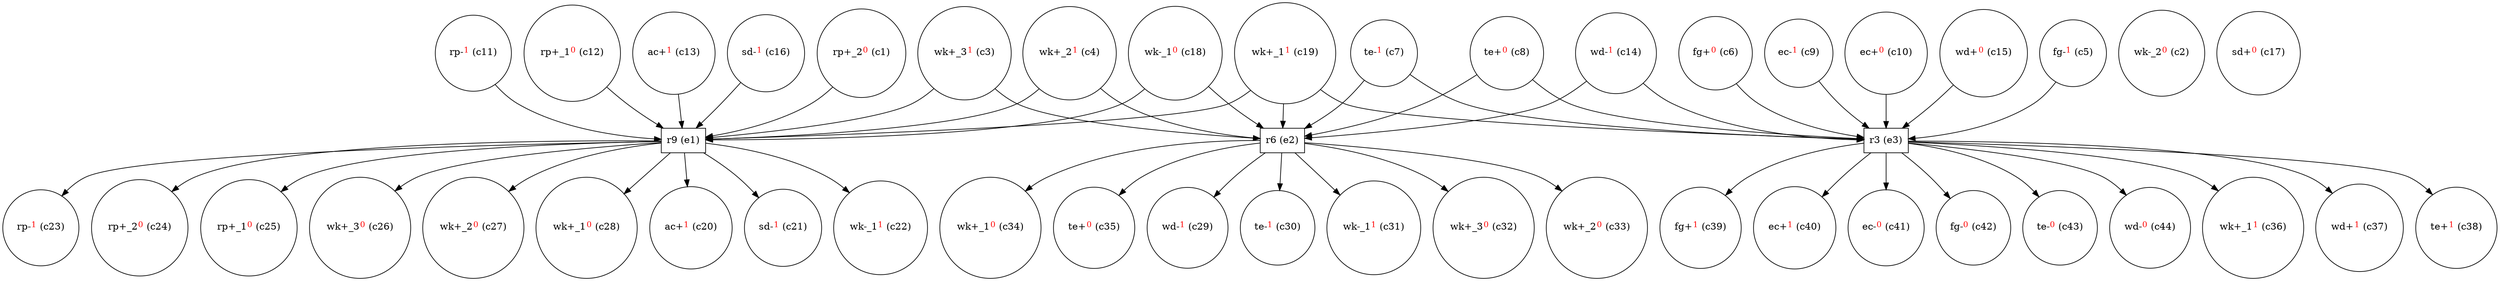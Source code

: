 digraph test {
  c1 -> e1;
  c3 -> e1;
  c3 -> e2;
  c4 -> e1;
  c4 -> e2;
  c5 -> e3;
  c6 -> e3;
  c7 -> e2;
  c7 -> e3;
  c8 -> e2;
  c8 -> e3;
  c9 -> e3;
  c10 -> e3;
  c11 -> e1;
  c12 -> e1;
  c13 -> e1;
  c14 -> e2;
  c14 -> e3;
  c15 -> e3;
  c16 -> e1;
  c18 -> e1;
  c18 -> e2;
  c19 -> e1;
  c19 -> e2;
  c19 -> e3;
  e1 -> c20;
  e1 -> c21;
  e1 -> c22;
  e1 -> c23;
  e1 -> c24;
  e1 -> c25;
  e1 -> c26;
  e1 -> c27;
  e1 -> c28;
  e2 -> c29;
  e2 -> c30;
  e2 -> c31;
  e2 -> c32;
  e2 -> c33;
  e2 -> c34;
  e2 -> c35;
  e3 -> c36;
  e3 -> c37;
  e3 -> c38;
  e3 -> c39;
  e3 -> c40;
  e3 -> c41;
  e3 -> c42;
  e3 -> c43;
  e3 -> c44;
  c1 [label= <rp+_2<FONT COLOR="red"><SUP>0</SUP></FONT>&nbsp;(c1)> shape=circle];
  c2 [label= <wk-_2<FONT COLOR="red"><SUP>0</SUP></FONT>&nbsp;(c2)> shape=circle];
  c3 [label= <wk+_3<FONT COLOR="red"><SUP>1</SUP></FONT>&nbsp;(c3)> shape=circle];
  c4 [label= <wk+_2<FONT COLOR="red"><SUP>1</SUP></FONT>&nbsp;(c4)> shape=circle];
  c5 [label= <fg-<FONT COLOR="red"><SUP>1</SUP></FONT>&nbsp;(c5)> shape=circle];
  c6 [label= <fg+<FONT COLOR="red"><SUP>0</SUP></FONT>&nbsp;(c6)> shape=circle];
  c7 [label= <te-<FONT COLOR="red"><SUP>1</SUP></FONT>&nbsp;(c7)> shape=circle];
  c8 [label= <te+<FONT COLOR="red"><SUP>0</SUP></FONT>&nbsp;(c8)> shape=circle];
  c9 [label= <ec-<FONT COLOR="red"><SUP>1</SUP></FONT>&nbsp;(c9)> shape=circle];
  c10 [label= <ec+<FONT COLOR="red"><SUP>0</SUP></FONT>&nbsp;(c10)> shape=circle];
  c11 [label= <rp-<FONT COLOR="red"><SUP>1</SUP></FONT>&nbsp;(c11)> shape=circle];
  c12 [label= <rp+_1<FONT COLOR="red"><SUP>0</SUP></FONT>&nbsp;(c12)> shape=circle];
  c13 [label= <ac+<FONT COLOR="red"><SUP>1</SUP></FONT>&nbsp;(c13)> shape=circle];
  c14 [label= <wd-<FONT COLOR="red"><SUP>1</SUP></FONT>&nbsp;(c14)> shape=circle];
  c15 [label= <wd+<FONT COLOR="red"><SUP>0</SUP></FONT>&nbsp;(c15)> shape=circle];
  c16 [label= <sd-<FONT COLOR="red"><SUP>1</SUP></FONT>&nbsp;(c16)> shape=circle];
  c17 [label= <sd+<FONT COLOR="red"><SUP>0</SUP></FONT>&nbsp;(c17)> shape=circle];
  c18 [label= <wk-_1<FONT COLOR="red"><SUP>0</SUP></FONT>&nbsp;(c18)> shape=circle];
  c19 [label= <wk+_1<FONT COLOR="red"><SUP>1</SUP></FONT>&nbsp;(c19)> shape=circle];
  c20 [label= <ac+<FONT COLOR="red"><SUP>1</SUP></FONT>&nbsp;(c20)> shape=circle];
  c21 [label= <sd-<FONT COLOR="red"><SUP>1</SUP></FONT>&nbsp;(c21)> shape=circle];
  c22 [label= <wk-_1<FONT COLOR="red"><SUP>1</SUP></FONT>&nbsp;(c22)> shape=circle];
  c23 [label= <rp-<FONT COLOR="red"><SUP>1</SUP></FONT>&nbsp;(c23)> shape=circle];
  c24 [label= <rp+_2<FONT COLOR="red"><SUP>0</SUP></FONT>&nbsp;(c24)> shape=circle];
  c25 [label= <rp+_1<FONT COLOR="red"><SUP>0</SUP></FONT>&nbsp;(c25)> shape=circle];
  c26 [label= <wk+_3<FONT COLOR="red"><SUP>0</SUP></FONT>&nbsp;(c26)> shape=circle];
  c27 [label= <wk+_2<FONT COLOR="red"><SUP>0</SUP></FONT>&nbsp;(c27)> shape=circle];
  c28 [label= <wk+_1<FONT COLOR="red"><SUP>0</SUP></FONT>&nbsp;(c28)> shape=circle];
  c29 [label= <wd-<FONT COLOR="red"><SUP>1</SUP></FONT>&nbsp;(c29)> shape=circle];
  c30 [label= <te-<FONT COLOR="red"><SUP>1</SUP></FONT>&nbsp;(c30)> shape=circle];
  c31 [label= <wk-_1<FONT COLOR="red"><SUP>1</SUP></FONT>&nbsp;(c31)> shape=circle];
  c32 [label= <wk+_3<FONT COLOR="red"><SUP>0</SUP></FONT>&nbsp;(c32)> shape=circle];
  c33 [label= <wk+_2<FONT COLOR="red"><SUP>0</SUP></FONT>&nbsp;(c33)> shape=circle];
  c34 [label= <wk+_1<FONT COLOR="red"><SUP>0</SUP></FONT>&nbsp;(c34)> shape=circle];
  c35 [label= <te+<FONT COLOR="red"><SUP>0</SUP></FONT>&nbsp;(c35)> shape=circle];
  c36 [label= <wk+_1<FONT COLOR="red"><SUP>1</SUP></FONT>&nbsp;(c36)> shape=circle];
  c37 [label= <wd+<FONT COLOR="red"><SUP>1</SUP></FONT>&nbsp;(c37)> shape=circle];
  c38 [label= <te+<FONT COLOR="red"><SUP>1</SUP></FONT>&nbsp;(c38)> shape=circle];
  c39 [label= <fg+<FONT COLOR="red"><SUP>1</SUP></FONT>&nbsp;(c39)> shape=circle];
  c40 [label= <ec+<FONT COLOR="red"><SUP>1</SUP></FONT>&nbsp;(c40)> shape=circle];
  c41 [label= <ec-<FONT COLOR="red"><SUP>0</SUP></FONT>&nbsp;(c41)> shape=circle];
  c42 [label= <fg-<FONT COLOR="red"><SUP>0</SUP></FONT>&nbsp;(c42)> shape=circle];
  c43 [label= <te-<FONT COLOR="red"><SUP>0</SUP></FONT>&nbsp;(c43)> shape=circle];
  c44 [label= <wd-<FONT COLOR="red"><SUP>0</SUP></FONT>&nbsp;(c44)> shape=circle];
  e1 [label="r9 (e1)" shape=box];
  e2 [label="r6 (e2)" shape=box];
  e3 [label="r3 (e3)" shape=box];
}
